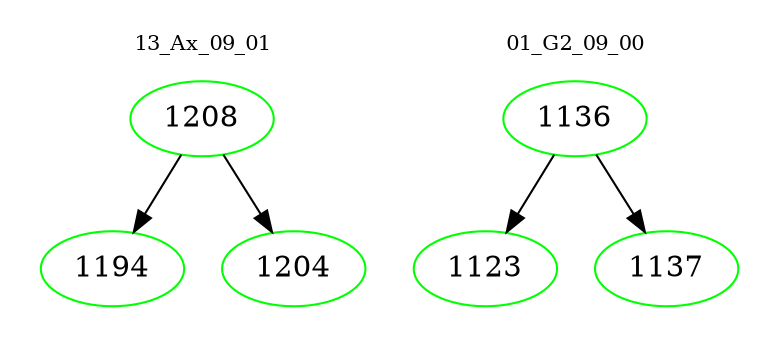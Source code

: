 digraph{
subgraph cluster_0 {
color = white
label = "13_Ax_09_01";
fontsize=10;
T0_1208 [label="1208", color="green"]
T0_1208 -> T0_1194 [color="black"]
T0_1194 [label="1194", color="green"]
T0_1208 -> T0_1204 [color="black"]
T0_1204 [label="1204", color="green"]
}
subgraph cluster_1 {
color = white
label = "01_G2_09_00";
fontsize=10;
T1_1136 [label="1136", color="green"]
T1_1136 -> T1_1123 [color="black"]
T1_1123 [label="1123", color="green"]
T1_1136 -> T1_1137 [color="black"]
T1_1137 [label="1137", color="green"]
}
}
